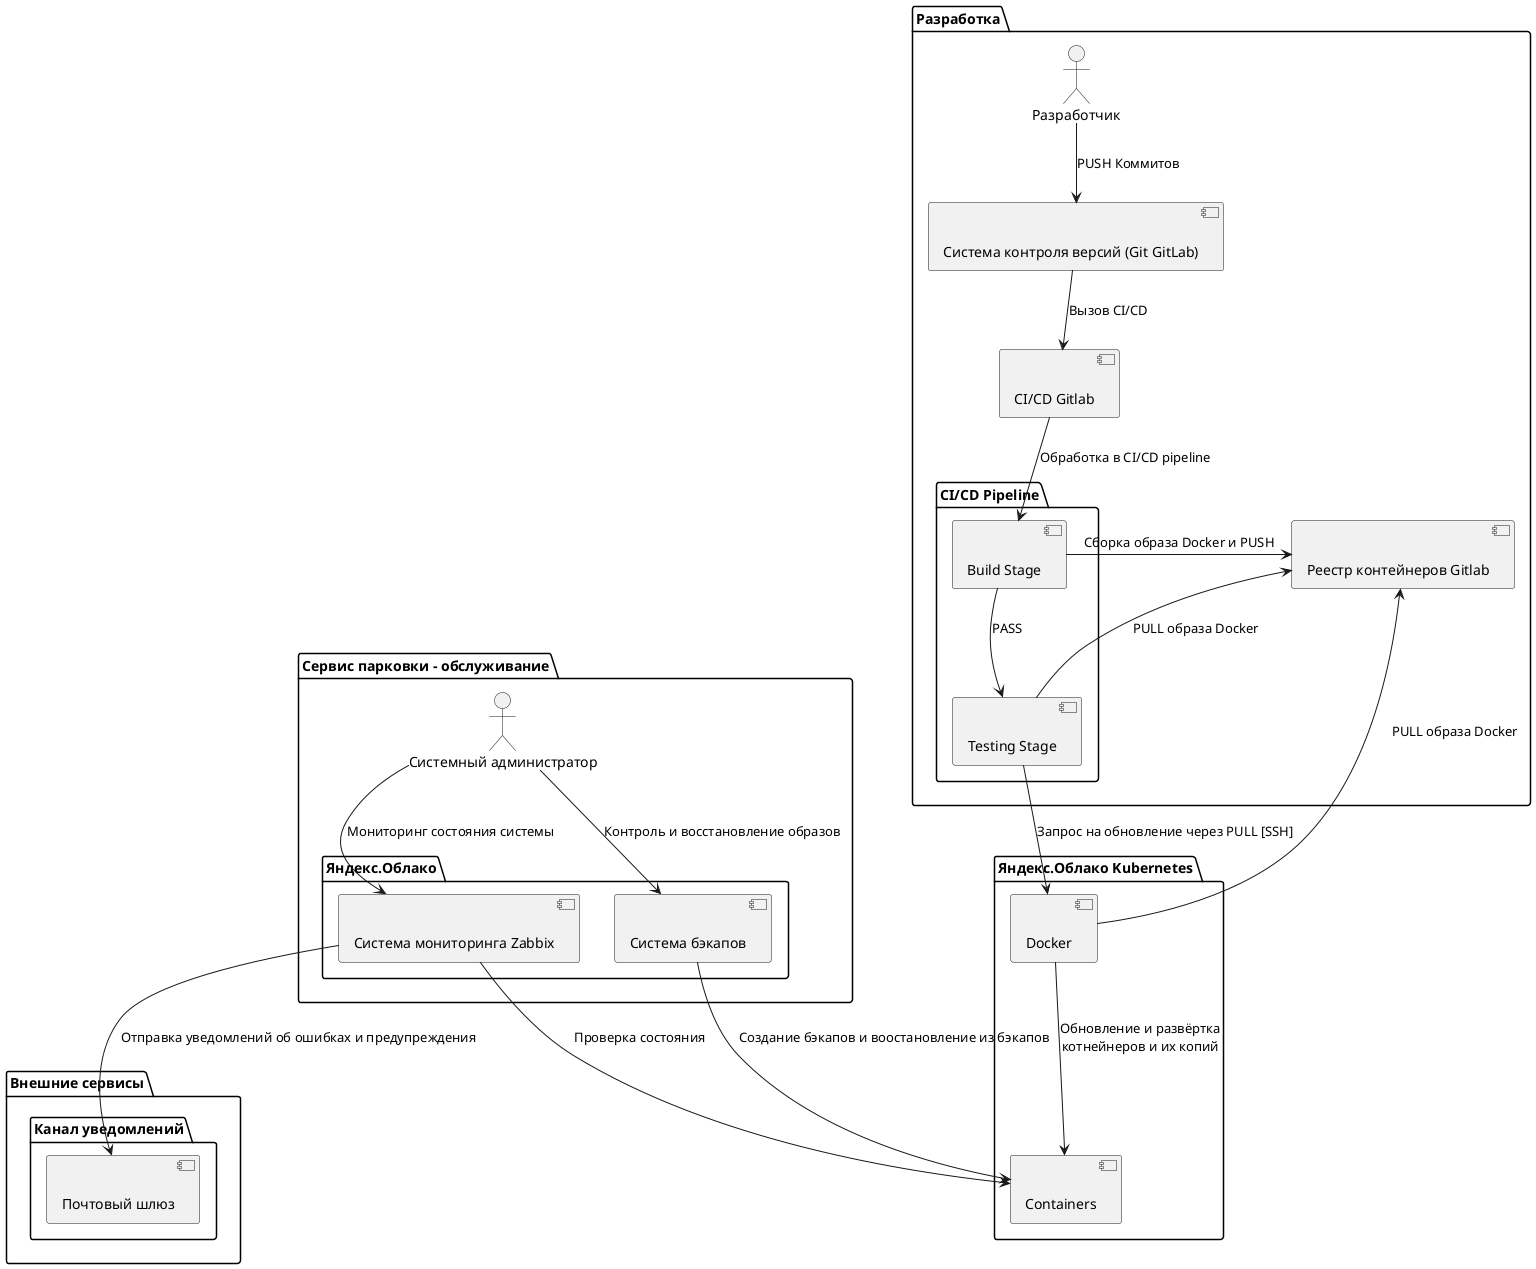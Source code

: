 @startuml

package "Яндекс.Облако Kubernetes" as k8s {
  [Docker] as docker << (C, #FFAAAA) >>
  [Containers] as containers << (C, #FFAAAA) >>
}

package "Сервис парковки - обслуживание" as maintenance {
    actor "Системный администратор" as sys_admin
    package "Яндекс.Облако" as cloud {
      [Система мониторинга Zabbix] as monitoring_service << (C, #FFAAAA) >>
      [Система бэкапов] as backup_service << (C, #FFAAAA) >>
    }
}

package "Внешние сервисы" as outer_services {
    package "Канал уведомлений" as notifications {
        [Почтовый шлюз] as email_service << (C, #FFAAAA) >>
    }
}

package "Разработка" as development {
    actor "Разработчик" as developer
    [Система контроля версий (Git GitLab)] as vcs << (C, #FFAAAA) >>
    [CI/CD Gitlab] as cicd << (C, #FFAAAA) >>
    package "CI/CD Pipeline" as build {
      [Build Stage] as buildstage << (C, #FFAAAA) >>
      [Testing Stage] as testingstage << (C, #FFAAAA) >>
    }
    [Реестр контейнеров Gitlab] as containeregistry << (C, #FFAAAA) >>
}

sys_admin --> monitoring_service : "Мониторинг состояния системы"
sys_admin --> backup_service : "Контроль и восстановление образов"
monitoring_service --> email_service : "Отправка уведомлений об ошибках и предупреждения"
developer --> vcs : "PUSH Коммитов"
vcs --> cicd : "Вызов CI/CD"
cicd --> buildstage : "Обработка в CI/CD pipeline"
buildstage --> containeregistry : "Сборка образа Docker и PUSH"
containeregistry <-- testingstage : "PULL образа Docker"
buildstage --> testingstage : "PASS"
testingstage --> docker : "Запрос на обновление через PULL [SSH]"
docker --> containeregistry : "PULL образа Docker"
docker --> containers : "Обновление и развёртка\nкотнейнеров и их копий"
monitoring_service --> containers : "Проверка состояния"
backup_service --> containers : "Создание бэкапов и воостановление из бэкапов"

@enduml
